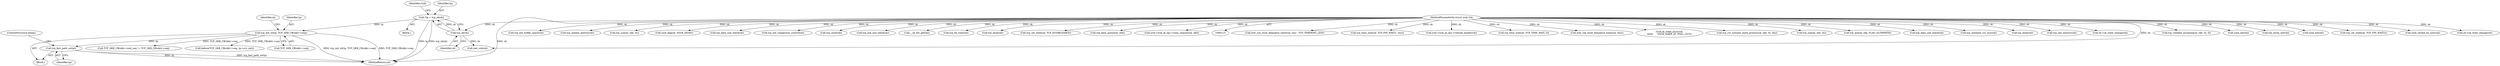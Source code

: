 digraph "0_linux_fdf5af0daf8019cec2396cdef8fb042d80fe71fa@pointer" {
"1000321" [label="(Call,tcp_fast_path_on(tp))"];
"1000287" [label="(Call,tcp_init_wl(tp, TCP_SKB_CB(skb)->seq))"];
"1000120" [label="(Call,*tp = tcp_sk(sk))"];
"1000122" [label="(Call,tcp_sk(sk))"];
"1000114" [label="(MethodParameterIn,struct sock *sk)"];
"1000557" [label="(MethodReturn,int)"];
"1000406" [label="(Call,inet_csk_reset_keepalive_timer(sk, tmo - TCP_TIMEWAIT_LEN))"];
"1000425" [label="(Call,tcp_time_wait(sk, TCP_FIN_WAIT2, tmo))"];
"1000304" [label="(Call,icsk->icsk_af_ops->rebuild_header(sk))"];
"1000441" [label="(Call,tcp_time_wait(sk, TCP_TIME_WAIT, 0))"];
"1000420" [label="(Call,inet_csk_reset_keepalive_timer(sk, tmo))"];
"1000261" [label="(Call,sk_wake_async(sk,\n\t\t\t\t\t\t      SOCK_WAKE_IO, POLL_OUT))"];
"1000186" [label="(Call,tcp_rcv_synsent_state_process(sk, skb, th, len))"];
"1000197" [label="(Call,tcp_urg(sk, skb, th))"];
"1000230" [label="(Call,tcp_ack(sk, skb, FLAG_SLOWPATH))"];
"1000544" [label="(Call,tcp_data_snd_check(sk))"];
"1000317" [label="(Call,tcp_initialize_rcv_mss(sk))"];
"1000389" [label="(Call,tcp_done(sk))"];
"1000306" [label="(Call,tcp_init_metrics(sk))"];
"1000354" [label="(Call,sk->sk_state_change(sk))"];
"1000209" [label="(Call,tcp_validate_incoming(sk, skb, th, 0))"];
"1000392" [label="(Call,sock_net(sk))"];
"1000126" [label="(Identifier,icsk)"];
"1000123" [label="(Identifier,sk)"];
"1000327" [label="(ControlStructure,break;)"];
"1000315" [label="(Call,tcp_mtup_init(sk))"];
"1000522" [label="(Call,sock_net(sk))"];
"1000296" [label="(Identifier,tp)"];
"1000338" [label="(Call,tcp_set_state(sk, TCP_FIN_WAIT2))"];
"1000417" [label="(Call,sock_owned_by_user(sk))"];
"1000121" [label="(Identifier,tp)"];
"1000255" [label="(Call,sk->sk_state_change(sk))"];
"1000319" [label="(Call,tcp_init_buffer_space(sk))"];
"1000457" [label="(Call,tcp_update_metrics(sk))"];
"1000465" [label="(Call,tcp_urg(sk, skb, th))"];
"1000289" [label="(Call,TCP_SKB_CB(skb)->seq)"];
"1000351" [label="(Call,sock_flag(sk, SOCK_DEAD))"];
"1000287" [label="(Call,tcp_init_wl(tp, TCP_SKB_CB(skb)->seq))"];
"1000203" [label="(Call,tcp_data_snd_check(sk))"];
"1000120" [label="(Call,*tp = tcp_sk(sk))"];
"1000308" [label="(Call,tcp_init_congestion_control(sk))"];
"1000525" [label="(Call,tcp_reset(sk))"];
"1000322" [label="(Identifier,tp)"];
"1000243" [label="(Block,)"];
"1000546" [label="(Call,tcp_ack_snd_check(sk))"];
"1000321" [label="(Call,tcp_fast_path_on(tp))"];
"1000122" [label="(Call,tcp_sk(sk))"];
"1000499" [label="(Call,TCP_SKB_CB(skb)->end_seq != TCP_SKB_CB(skb)->seq)"];
"1000479" [label="(Call,before(TCP_SKB_CB(skb)->seq, tp->rcv_nxt))"];
"1000114" [label="(MethodParameterIn,struct sock *sk)"];
"1000347" [label="(Call,__sk_dst_get(sk))"];
"1000399" [label="(Call,tcp_fin_time(sk))"];
"1000459" [label="(Call,tcp_done(sk))"];
"1000252" [label="(Call,tcp_set_state(sk, TCP_ESTABLISHED))"];
"1000530" [label="(Call,tcp_data_queue(sk, skb))"];
"1000118" [label="(Block,)"];
"1000127" [label="(Call,inet_csk(sk))"];
"1000172" [label="(Call,icsk->icsk_af_ops->conn_request(sk, skb))"];
"1000288" [label="(Identifier,tp)"];
"1000321" -> "1000243"  [label="AST: "];
"1000321" -> "1000322"  [label="CFG: "];
"1000322" -> "1000321"  [label="AST: "];
"1000327" -> "1000321"  [label="CFG: "];
"1000321" -> "1000557"  [label="DDG: tp"];
"1000321" -> "1000557"  [label="DDG: tcp_fast_path_on(tp)"];
"1000287" -> "1000321"  [label="DDG: tp"];
"1000287" -> "1000243"  [label="AST: "];
"1000287" -> "1000289"  [label="CFG: "];
"1000288" -> "1000287"  [label="AST: "];
"1000289" -> "1000287"  [label="AST: "];
"1000296" -> "1000287"  [label="CFG: "];
"1000287" -> "1000557"  [label="DDG: tcp_init_wl(tp, TCP_SKB_CB(skb)->seq)"];
"1000287" -> "1000557"  [label="DDG: TCP_SKB_CB(skb)->seq"];
"1000120" -> "1000287"  [label="DDG: tp"];
"1000287" -> "1000479"  [label="DDG: TCP_SKB_CB(skb)->seq"];
"1000287" -> "1000499"  [label="DDG: TCP_SKB_CB(skb)->seq"];
"1000120" -> "1000118"  [label="AST: "];
"1000120" -> "1000122"  [label="CFG: "];
"1000121" -> "1000120"  [label="AST: "];
"1000122" -> "1000120"  [label="AST: "];
"1000126" -> "1000120"  [label="CFG: "];
"1000120" -> "1000557"  [label="DDG: tp"];
"1000120" -> "1000557"  [label="DDG: tcp_sk(sk)"];
"1000122" -> "1000120"  [label="DDG: sk"];
"1000122" -> "1000123"  [label="CFG: "];
"1000123" -> "1000122"  [label="AST: "];
"1000114" -> "1000122"  [label="DDG: sk"];
"1000122" -> "1000127"  [label="DDG: sk"];
"1000114" -> "1000113"  [label="AST: "];
"1000114" -> "1000557"  [label="DDG: sk"];
"1000114" -> "1000127"  [label="DDG: sk"];
"1000114" -> "1000172"  [label="DDG: sk"];
"1000114" -> "1000186"  [label="DDG: sk"];
"1000114" -> "1000197"  [label="DDG: sk"];
"1000114" -> "1000203"  [label="DDG: sk"];
"1000114" -> "1000209"  [label="DDG: sk"];
"1000114" -> "1000230"  [label="DDG: sk"];
"1000114" -> "1000252"  [label="DDG: sk"];
"1000114" -> "1000255"  [label="DDG: sk"];
"1000114" -> "1000261"  [label="DDG: sk"];
"1000114" -> "1000304"  [label="DDG: sk"];
"1000114" -> "1000306"  [label="DDG: sk"];
"1000114" -> "1000308"  [label="DDG: sk"];
"1000114" -> "1000315"  [label="DDG: sk"];
"1000114" -> "1000317"  [label="DDG: sk"];
"1000114" -> "1000319"  [label="DDG: sk"];
"1000114" -> "1000338"  [label="DDG: sk"];
"1000114" -> "1000347"  [label="DDG: sk"];
"1000114" -> "1000351"  [label="DDG: sk"];
"1000114" -> "1000354"  [label="DDG: sk"];
"1000114" -> "1000389"  [label="DDG: sk"];
"1000114" -> "1000392"  [label="DDG: sk"];
"1000114" -> "1000399"  [label="DDG: sk"];
"1000114" -> "1000406"  [label="DDG: sk"];
"1000114" -> "1000417"  [label="DDG: sk"];
"1000114" -> "1000420"  [label="DDG: sk"];
"1000114" -> "1000425"  [label="DDG: sk"];
"1000114" -> "1000441"  [label="DDG: sk"];
"1000114" -> "1000457"  [label="DDG: sk"];
"1000114" -> "1000459"  [label="DDG: sk"];
"1000114" -> "1000465"  [label="DDG: sk"];
"1000114" -> "1000522"  [label="DDG: sk"];
"1000114" -> "1000525"  [label="DDG: sk"];
"1000114" -> "1000530"  [label="DDG: sk"];
"1000114" -> "1000544"  [label="DDG: sk"];
"1000114" -> "1000546"  [label="DDG: sk"];
}

